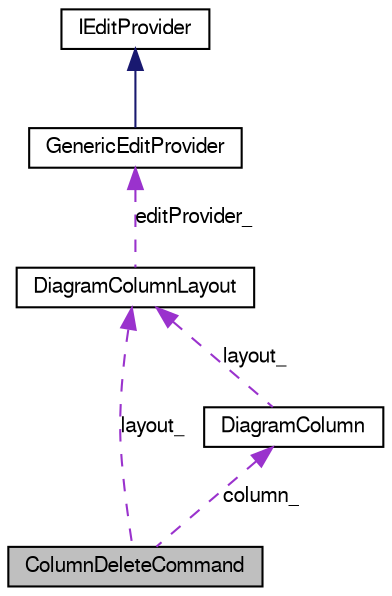 digraph G
{
  bgcolor="transparent";
  edge [fontname="FreeSans",fontsize=10,labelfontname="FreeSans",labelfontsize=10];
  node [fontname="FreeSans",fontsize=10,shape=record];
  Node1 [label="ColumnDeleteCommand",height=0.2,width=0.4,color="black", fillcolor="grey75", style="filled" fontcolor="black"];
  Node2 -> Node1 [dir=back,color="darkorchid3",fontsize=10,style="dashed",label="column_",fontname="FreeSans"];
  Node2 [label="DiagramColumn",height=0.2,width=0.4,color="black",URL="$class_diagram_column.html",tooltip="DiagramColumn class."];
  Node3 -> Node2 [dir=back,color="darkorchid3",fontsize=10,style="dashed",label="layout_",fontname="FreeSans"];
  Node3 [label="DiagramColumnLayout",height=0.2,width=0.4,color="black",URL="$class_diagram_column_layout.html",tooltip="DiagramColumnLayout class."];
  Node4 -> Node3 [dir=back,color="darkorchid3",fontsize=10,style="dashed",label="editProvider_",fontname="FreeSans"];
  Node4 [label="GenericEditProvider",height=0.2,width=0.4,color="black",URL="$class_generic_edit_provider.html",tooltip="GenericEditProvider class."];
  Node5 -> Node4 [dir=back,color="midnightblue",fontsize=10,style="solid",fontname="FreeSans"];
  Node5 [label="IEditProvider",height=0.2,width=0.4,color="black",URL="$class_i_edit_provider.html",tooltip="IEditProvider interface."];
  Node3 -> Node1 [dir=back,color="darkorchid3",fontsize=10,style="dashed",label="layout_",fontname="FreeSans"];
}
